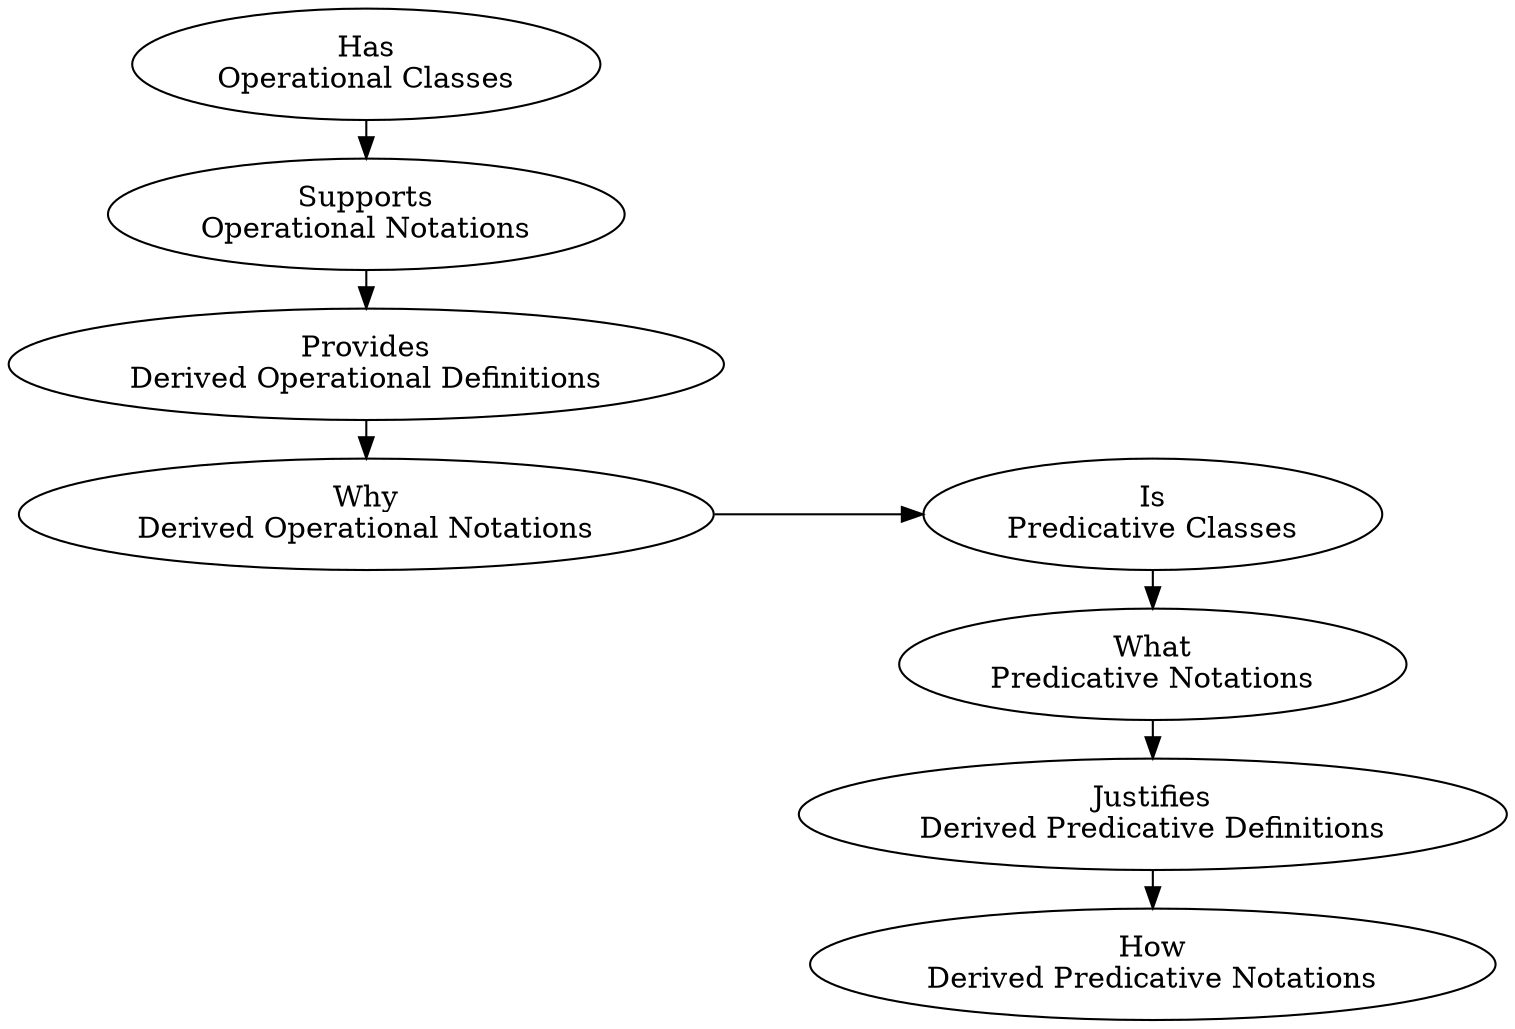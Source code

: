 digraph hierarchy {
  rankdir = LR

  subgraph operational {
    rank = same

    Has [label = "\N\nOperational Classes"]
    Supports [label = "\N\nOperational Notations"]
    Provides [label = "\N\nDerived Operational Definitions"]
    Why [label = "\N\nDerived Operational Notations"]
  }

  subgraph predicative {
    rank = same

    Is [label = "\N\nPredicative Classes"]
    What [label = "\N\nPredicative Notations"]
    Justifies [label = "\N\nDerived Predicative Definitions"]
    How [label = "\N\nDerived Predicative Notations"]
  }

  Has -> Supports
  Supports -> Provides
  Provides -> Why
  Why -> Is
  Is -> What
  What -> Justifies
  Justifies -> How
}
